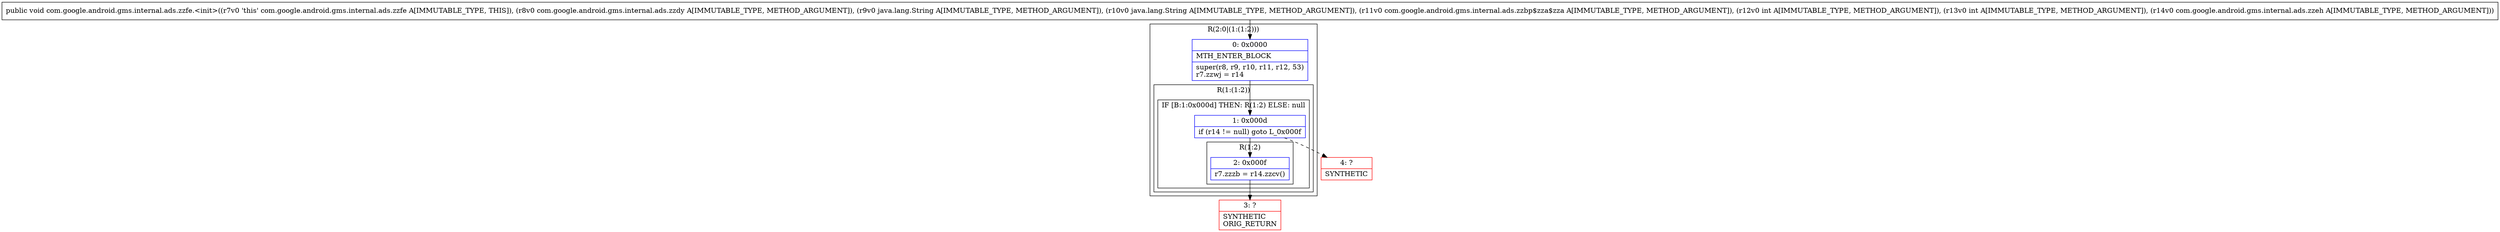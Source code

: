 digraph "CFG forcom.google.android.gms.internal.ads.zzfe.\<init\>(Lcom\/google\/android\/gms\/internal\/ads\/zzdy;Ljava\/lang\/String;Ljava\/lang\/String;Lcom\/google\/android\/gms\/internal\/ads\/zzbp$zza$zza;IILcom\/google\/android\/gms\/internal\/ads\/zzeh;)V" {
subgraph cluster_Region_562406551 {
label = "R(2:0|(1:(1:2)))";
node [shape=record,color=blue];
Node_0 [shape=record,label="{0\:\ 0x0000|MTH_ENTER_BLOCK\l|super(r8, r9, r10, r11, r12, 53)\lr7.zzwj = r14\l}"];
subgraph cluster_Region_140081973 {
label = "R(1:(1:2))";
node [shape=record,color=blue];
subgraph cluster_IfRegion_609524614 {
label = "IF [B:1:0x000d] THEN: R(1:2) ELSE: null";
node [shape=record,color=blue];
Node_1 [shape=record,label="{1\:\ 0x000d|if (r14 != null) goto L_0x000f\l}"];
subgraph cluster_Region_1111618507 {
label = "R(1:2)";
node [shape=record,color=blue];
Node_2 [shape=record,label="{2\:\ 0x000f|r7.zzzb = r14.zzcv()\l}"];
}
}
}
}
Node_3 [shape=record,color=red,label="{3\:\ ?|SYNTHETIC\lORIG_RETURN\l}"];
Node_4 [shape=record,color=red,label="{4\:\ ?|SYNTHETIC\l}"];
MethodNode[shape=record,label="{public void com.google.android.gms.internal.ads.zzfe.\<init\>((r7v0 'this' com.google.android.gms.internal.ads.zzfe A[IMMUTABLE_TYPE, THIS]), (r8v0 com.google.android.gms.internal.ads.zzdy A[IMMUTABLE_TYPE, METHOD_ARGUMENT]), (r9v0 java.lang.String A[IMMUTABLE_TYPE, METHOD_ARGUMENT]), (r10v0 java.lang.String A[IMMUTABLE_TYPE, METHOD_ARGUMENT]), (r11v0 com.google.android.gms.internal.ads.zzbp$zza$zza A[IMMUTABLE_TYPE, METHOD_ARGUMENT]), (r12v0 int A[IMMUTABLE_TYPE, METHOD_ARGUMENT]), (r13v0 int A[IMMUTABLE_TYPE, METHOD_ARGUMENT]), (r14v0 com.google.android.gms.internal.ads.zzeh A[IMMUTABLE_TYPE, METHOD_ARGUMENT])) }"];
MethodNode -> Node_0;
Node_0 -> Node_1;
Node_1 -> Node_2;
Node_1 -> Node_4[style=dashed];
Node_2 -> Node_3;
}

